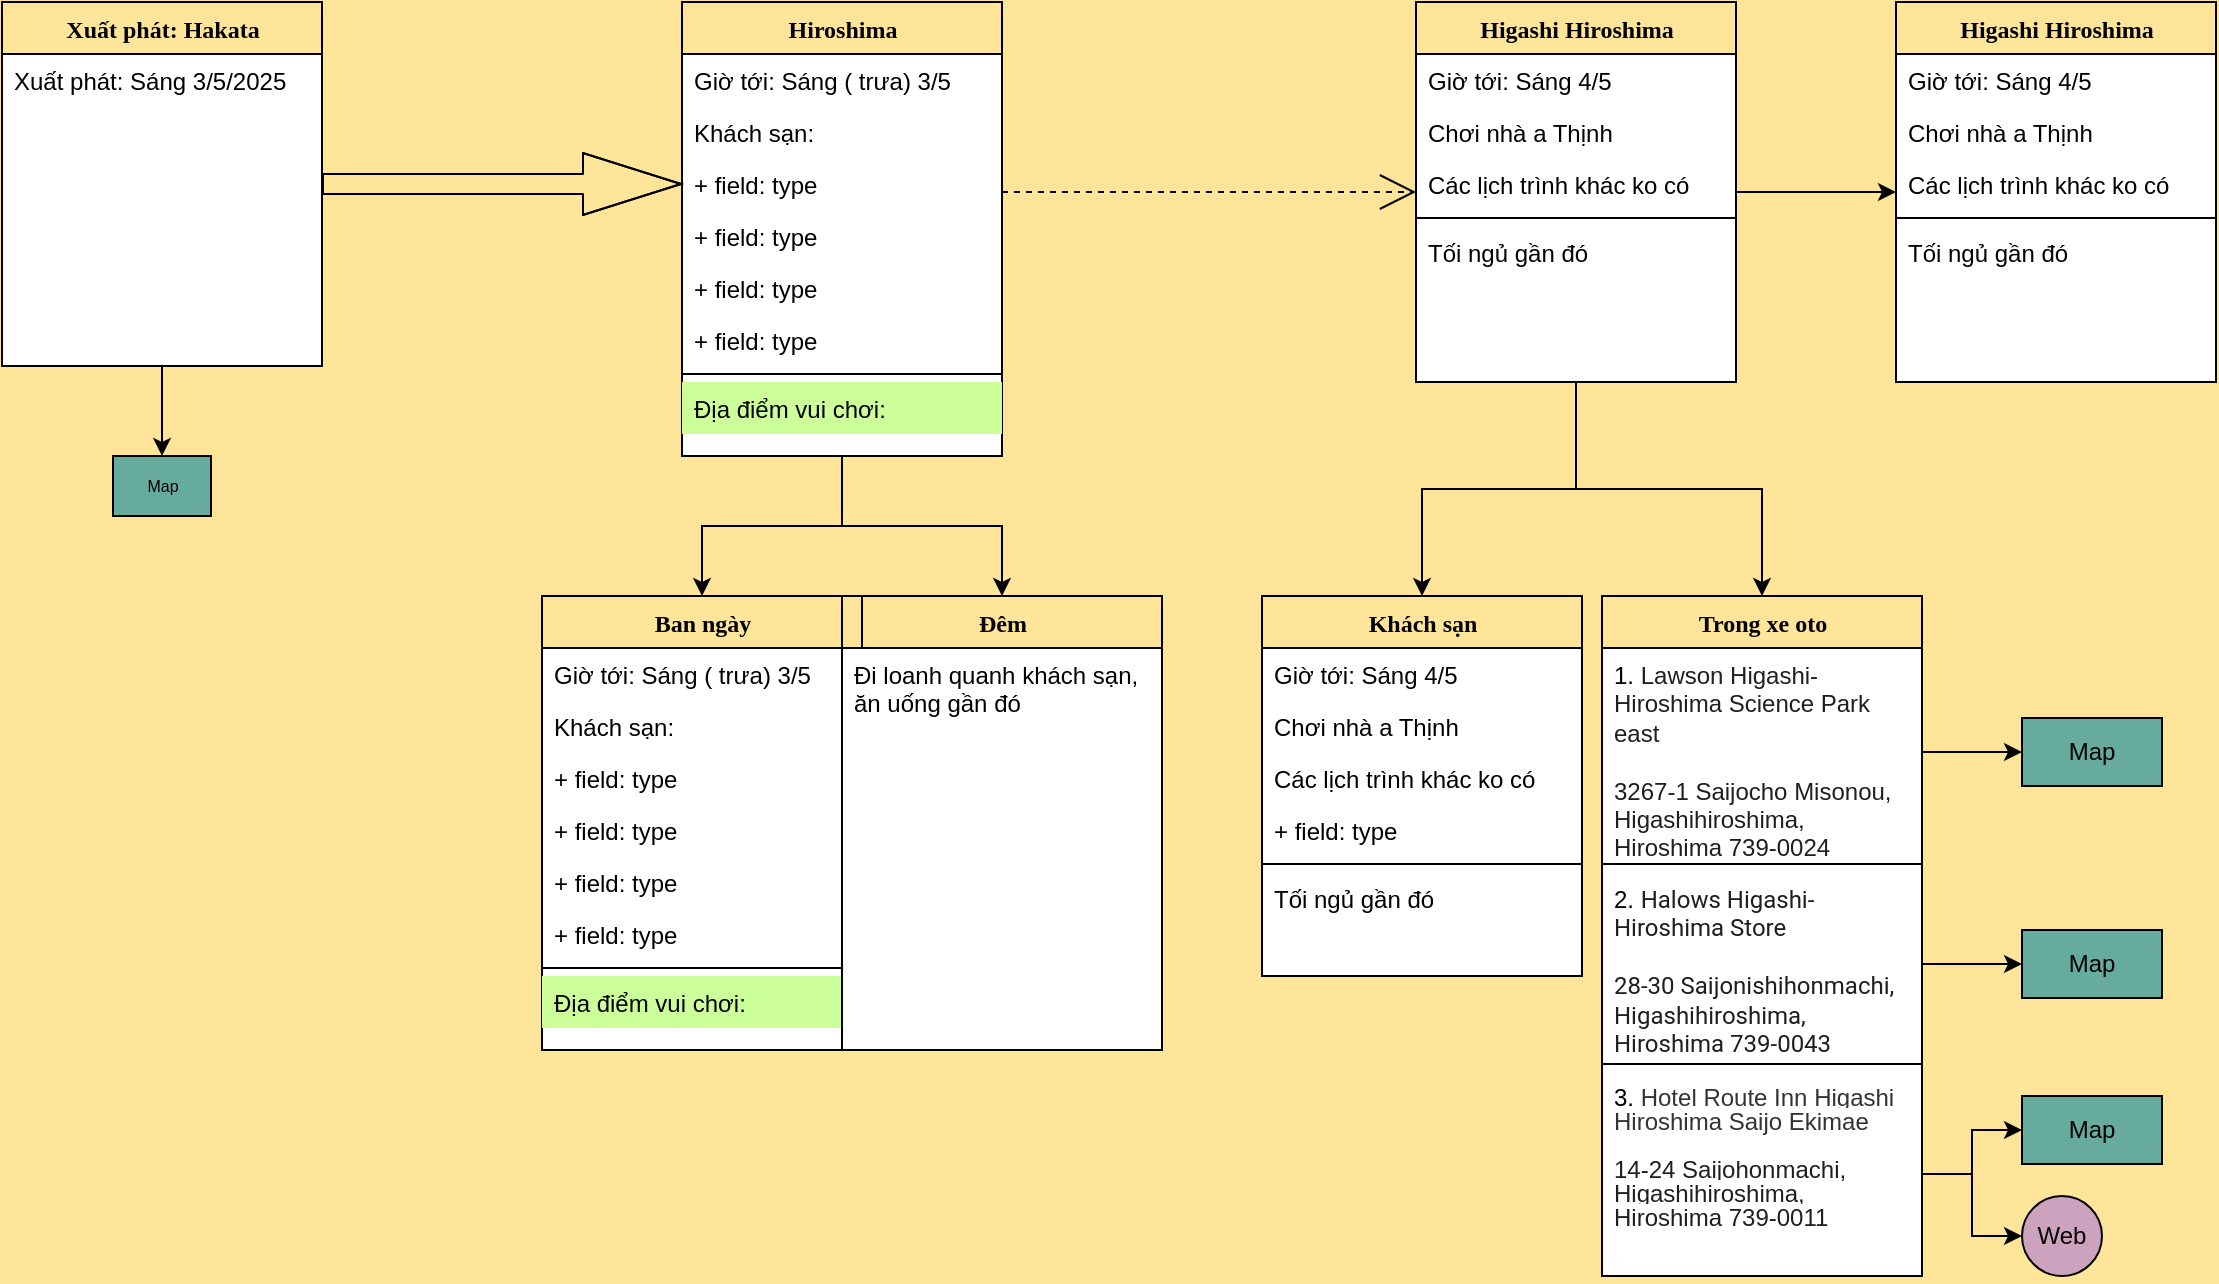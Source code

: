 <mxfile version="26.2.14">
  <diagram name="Page-1" id="9f46799a-70d6-7492-0946-bef42562c5a5">
    <mxGraphModel dx="581" dy="563" grid="1" gridSize="10" guides="1" tooltips="1" connect="1" arrows="1" fold="1" page="1" pageScale="1" pageWidth="1654" pageHeight="1169" background="#FFE599" math="0" shadow="0">
      <root>
        <mxCell id="0" />
        <mxCell id="1" parent="0" />
        <mxCell id="JoN7KsLRaaK6xxKw_jyw-68" value="" style="edgeStyle=orthogonalEdgeStyle;rounded=0;orthogonalLoop=1;jettySize=auto;html=1;entryX=0.5;entryY=1;entryDx=0;entryDy=0;" edge="1" parent="1" source="78961159f06e98e8-17" target="JoN7KsLRaaK6xxKw_jyw-71">
          <mxGeometry relative="1" as="geometry">
            <mxPoint x="-59.947" y="406" as="targetPoint" />
            <Array as="points">
              <mxPoint x="170" y="300" />
              <mxPoint x="170" y="300" />
            </Array>
          </mxGeometry>
        </mxCell>
        <mxCell id="78961159f06e98e8-17" value="Xuất phát: Hakata" style="swimlane;html=1;fontStyle=1;align=center;verticalAlign=top;childLayout=stackLayout;horizontal=1;startSize=26;horizontalStack=0;resizeParent=1;resizeLast=0;collapsible=1;marginBottom=0;swimlaneFillColor=#ffffff;rounded=0;shadow=0;comic=0;labelBackgroundColor=none;strokeWidth=1;fillColor=none;fontFamily=Verdana;fontSize=12" parent="1" vertex="1">
          <mxGeometry x="90" y="83" width="160" height="182" as="geometry" />
        </mxCell>
        <mxCell id="78961159f06e98e8-21" value="Xuất phát: Sáng 3/5/2025" style="text;html=1;strokeColor=none;fillColor=none;align=left;verticalAlign=top;spacingLeft=4;spacingRight=4;whiteSpace=wrap;overflow=hidden;rotatable=0;points=[[0,0.5],[1,0.5]];portConstraint=eastwest;" parent="78961159f06e98e8-17" vertex="1">
          <mxGeometry y="26" width="160" height="26" as="geometry" />
        </mxCell>
        <mxCell id="78961159f06e98e8-122" style="edgeStyle=elbowEdgeStyle;html=1;labelBackgroundColor=none;startFill=0;startSize=8;endArrow=open;endFill=0;endSize=16;fontFamily=Verdana;fontSize=12;elbow=vertical;dashed=1;" parent="1" source="78961159f06e98e8-30" target="78961159f06e98e8-43" edge="1">
          <mxGeometry relative="1" as="geometry" />
        </mxCell>
        <mxCell id="JoN7KsLRaaK6xxKw_jyw-14" value="" style="edgeStyle=orthogonalEdgeStyle;rounded=0;orthogonalLoop=1;jettySize=auto;html=1;" edge="1" parent="1" source="78961159f06e98e8-30" target="JoN7KsLRaaK6xxKw_jyw-5">
          <mxGeometry relative="1" as="geometry" />
        </mxCell>
        <mxCell id="JoN7KsLRaaK6xxKw_jyw-24" value="" style="edgeStyle=orthogonalEdgeStyle;rounded=0;orthogonalLoop=1;jettySize=auto;html=1;" edge="1" parent="1" source="78961159f06e98e8-30" target="JoN7KsLRaaK6xxKw_jyw-15">
          <mxGeometry relative="1" as="geometry" />
        </mxCell>
        <mxCell id="78961159f06e98e8-30" value="Hiroshima" style="swimlane;html=1;fontStyle=1;align=center;verticalAlign=top;childLayout=stackLayout;horizontal=1;startSize=26;horizontalStack=0;resizeParent=1;resizeLast=0;collapsible=1;marginBottom=0;swimlaneFillColor=#ffffff;rounded=0;shadow=0;comic=0;labelBackgroundColor=none;strokeWidth=1;fillColor=none;fontFamily=Verdana;fontSize=12" parent="1" vertex="1">
          <mxGeometry x="430" y="83" width="160" height="227" as="geometry" />
        </mxCell>
        <mxCell id="78961159f06e98e8-31" value="Giờ tới: Sáng ( trưa) 3/5&lt;div&gt;&lt;br&gt;&lt;/div&gt;" style="text;html=1;strokeColor=none;fillColor=none;align=left;verticalAlign=top;spacingLeft=4;spacingRight=4;whiteSpace=wrap;overflow=hidden;rotatable=0;points=[[0,0.5],[1,0.5]];portConstraint=eastwest;" parent="78961159f06e98e8-30" vertex="1">
          <mxGeometry y="26" width="160" height="26" as="geometry" />
        </mxCell>
        <mxCell id="78961159f06e98e8-32" value="Khách sạn:" style="text;html=1;strokeColor=none;fillColor=none;align=left;verticalAlign=top;spacingLeft=4;spacingRight=4;whiteSpace=wrap;overflow=hidden;rotatable=0;points=[[0,0.5],[1,0.5]];portConstraint=eastwest;" parent="78961159f06e98e8-30" vertex="1">
          <mxGeometry y="52" width="160" height="26" as="geometry" />
        </mxCell>
        <mxCell id="78961159f06e98e8-33" value="+ field: type" style="text;html=1;strokeColor=none;fillColor=none;align=left;verticalAlign=top;spacingLeft=4;spacingRight=4;whiteSpace=wrap;overflow=hidden;rotatable=0;points=[[0,0.5],[1,0.5]];portConstraint=eastwest;" parent="78961159f06e98e8-30" vertex="1">
          <mxGeometry y="78" width="160" height="26" as="geometry" />
        </mxCell>
        <mxCell id="78961159f06e98e8-34" value="+ field: type" style="text;html=1;strokeColor=none;fillColor=none;align=left;verticalAlign=top;spacingLeft=4;spacingRight=4;whiteSpace=wrap;overflow=hidden;rotatable=0;points=[[0,0.5],[1,0.5]];portConstraint=eastwest;" parent="78961159f06e98e8-30" vertex="1">
          <mxGeometry y="104" width="160" height="26" as="geometry" />
        </mxCell>
        <mxCell id="78961159f06e98e8-36" value="+ field: type" style="text;html=1;strokeColor=none;fillColor=none;align=left;verticalAlign=top;spacingLeft=4;spacingRight=4;whiteSpace=wrap;overflow=hidden;rotatable=0;points=[[0,0.5],[1,0.5]];portConstraint=eastwest;" parent="78961159f06e98e8-30" vertex="1">
          <mxGeometry y="130" width="160" height="26" as="geometry" />
        </mxCell>
        <mxCell id="78961159f06e98e8-37" value="+ field: type" style="text;html=1;strokeColor=none;fillColor=none;align=left;verticalAlign=top;spacingLeft=4;spacingRight=4;whiteSpace=wrap;overflow=hidden;rotatable=0;points=[[0,0.5],[1,0.5]];portConstraint=eastwest;" parent="78961159f06e98e8-30" vertex="1">
          <mxGeometry y="156" width="160" height="26" as="geometry" />
        </mxCell>
        <mxCell id="78961159f06e98e8-38" value="" style="line;html=1;strokeWidth=1;fillColor=none;align=left;verticalAlign=middle;spacingTop=-1;spacingLeft=3;spacingRight=3;rotatable=0;labelPosition=right;points=[];portConstraint=eastwest;" parent="78961159f06e98e8-30" vertex="1">
          <mxGeometry y="182" width="160" height="8" as="geometry" />
        </mxCell>
        <mxCell id="78961159f06e98e8-39" value="Địa điểm vui chơi:" style="text;html=1;strokeColor=none;fillColor=#CCFF99;align=left;verticalAlign=top;spacingLeft=4;spacingRight=4;whiteSpace=wrap;overflow=hidden;rotatable=0;points=[[0,0.5],[1,0.5]];portConstraint=eastwest;shadow=0;" parent="78961159f06e98e8-30" vertex="1">
          <mxGeometry y="190" width="160" height="26" as="geometry" />
        </mxCell>
        <mxCell id="JoN7KsLRaaK6xxKw_jyw-35" value="" style="edgeStyle=orthogonalEdgeStyle;rounded=0;orthogonalLoop=1;jettySize=auto;html=1;" edge="1" parent="1" source="78961159f06e98e8-43" target="JoN7KsLRaaK6xxKw_jyw-28">
          <mxGeometry relative="1" as="geometry" />
        </mxCell>
        <mxCell id="JoN7KsLRaaK6xxKw_jyw-37" value="" style="edgeStyle=orthogonalEdgeStyle;rounded=0;orthogonalLoop=1;jettySize=auto;html=1;entryX=0.5;entryY=0;entryDx=0;entryDy=0;" edge="1" parent="1" source="78961159f06e98e8-43" target="JoN7KsLRaaK6xxKw_jyw-38">
          <mxGeometry relative="1" as="geometry">
            <mxPoint x="1060" y="410" as="targetPoint" />
          </mxGeometry>
        </mxCell>
        <mxCell id="JoN7KsLRaaK6xxKw_jyw-66" value="" style="edgeStyle=orthogonalEdgeStyle;rounded=0;orthogonalLoop=1;jettySize=auto;html=1;" edge="1" parent="1" source="78961159f06e98e8-43" target="JoN7KsLRaaK6xxKw_jyw-60">
          <mxGeometry relative="1" as="geometry" />
        </mxCell>
        <mxCell id="78961159f06e98e8-43" value="Higashi Hiroshima" style="swimlane;html=1;fontStyle=1;align=center;verticalAlign=top;childLayout=stackLayout;horizontal=1;startSize=26;horizontalStack=0;resizeParent=1;resizeLast=0;collapsible=1;marginBottom=0;swimlaneFillColor=#ffffff;rounded=0;shadow=0;comic=0;labelBackgroundColor=none;strokeWidth=1;fillColor=none;fontFamily=Verdana;fontSize=12" parent="1" vertex="1">
          <mxGeometry x="797" y="83" width="160" height="190" as="geometry" />
        </mxCell>
        <mxCell id="78961159f06e98e8-44" value="Giờ tới: Sáng 4/5" style="text;html=1;strokeColor=none;fillColor=none;align=left;verticalAlign=top;spacingLeft=4;spacingRight=4;whiteSpace=wrap;overflow=hidden;rotatable=0;points=[[0,0.5],[1,0.5]];portConstraint=eastwest;" parent="78961159f06e98e8-43" vertex="1">
          <mxGeometry y="26" width="160" height="26" as="geometry" />
        </mxCell>
        <mxCell id="78961159f06e98e8-45" value="Chơi nhà a Thịnh" style="text;html=1;strokeColor=none;fillColor=none;align=left;verticalAlign=top;spacingLeft=4;spacingRight=4;whiteSpace=wrap;overflow=hidden;rotatable=0;points=[[0,0.5],[1,0.5]];portConstraint=eastwest;" parent="78961159f06e98e8-43" vertex="1">
          <mxGeometry y="52" width="160" height="26" as="geometry" />
        </mxCell>
        <mxCell id="78961159f06e98e8-49" value="Các lịch trình khác ko có" style="text;html=1;strokeColor=none;fillColor=none;align=left;verticalAlign=top;spacingLeft=4;spacingRight=4;whiteSpace=wrap;overflow=hidden;rotatable=0;points=[[0,0.5],[1,0.5]];portConstraint=eastwest;" parent="78961159f06e98e8-43" vertex="1">
          <mxGeometry y="78" width="160" height="26" as="geometry" />
        </mxCell>
        <mxCell id="78961159f06e98e8-51" value="" style="line;html=1;strokeWidth=1;fillColor=none;align=left;verticalAlign=middle;spacingTop=-1;spacingLeft=3;spacingRight=3;rotatable=0;labelPosition=right;points=[];portConstraint=eastwest;" parent="78961159f06e98e8-43" vertex="1">
          <mxGeometry y="104" width="160" height="8" as="geometry" />
        </mxCell>
        <mxCell id="JoN7KsLRaaK6xxKw_jyw-26" value="Tối ngủ gần đó" style="text;html=1;strokeColor=none;fillColor=none;align=left;verticalAlign=top;spacingLeft=4;spacingRight=4;whiteSpace=wrap;overflow=hidden;rotatable=0;points=[[0,0.5],[1,0.5]];portConstraint=eastwest;" vertex="1" parent="78961159f06e98e8-43">
          <mxGeometry y="112" width="160" height="26" as="geometry" />
        </mxCell>
        <mxCell id="78961159f06e98e8-121" style="edgeStyle=elbowEdgeStyle;html=1;labelBackgroundColor=none;startFill=0;startSize=8;endArrow=diamondThin;endFill=0;endSize=16;fontFamily=Verdana;fontSize=12;elbow=vertical;shape=flexArrow;" parent="1" source="78961159f06e98e8-17" target="78961159f06e98e8-30" edge="1">
          <mxGeometry relative="1" as="geometry">
            <mxPoint x="250" y="259.882" as="sourcePoint" />
          </mxGeometry>
        </mxCell>
        <mxCell id="JoN7KsLRaaK6xxKw_jyw-5" value="Ban ngày" style="swimlane;html=1;fontStyle=1;align=center;verticalAlign=top;childLayout=stackLayout;horizontal=1;startSize=26;horizontalStack=0;resizeParent=1;resizeLast=0;collapsible=1;marginBottom=0;swimlaneFillColor=#ffffff;rounded=0;shadow=0;comic=0;labelBackgroundColor=none;strokeWidth=1;fillColor=none;fontFamily=Verdana;fontSize=12" vertex="1" parent="1">
          <mxGeometry x="360" y="380" width="160" height="227" as="geometry" />
        </mxCell>
        <mxCell id="JoN7KsLRaaK6xxKw_jyw-6" value="Giờ tới: Sáng ( trưa) 3/5&lt;div&gt;&lt;br&gt;&lt;/div&gt;" style="text;html=1;strokeColor=none;fillColor=none;align=left;verticalAlign=top;spacingLeft=4;spacingRight=4;whiteSpace=wrap;overflow=hidden;rotatable=0;points=[[0,0.5],[1,0.5]];portConstraint=eastwest;" vertex="1" parent="JoN7KsLRaaK6xxKw_jyw-5">
          <mxGeometry y="26" width="160" height="26" as="geometry" />
        </mxCell>
        <mxCell id="JoN7KsLRaaK6xxKw_jyw-7" value="Khách sạn:" style="text;html=1;strokeColor=none;fillColor=none;align=left;verticalAlign=top;spacingLeft=4;spacingRight=4;whiteSpace=wrap;overflow=hidden;rotatable=0;points=[[0,0.5],[1,0.5]];portConstraint=eastwest;" vertex="1" parent="JoN7KsLRaaK6xxKw_jyw-5">
          <mxGeometry y="52" width="160" height="26" as="geometry" />
        </mxCell>
        <mxCell id="JoN7KsLRaaK6xxKw_jyw-8" value="+ field: type" style="text;html=1;strokeColor=none;fillColor=none;align=left;verticalAlign=top;spacingLeft=4;spacingRight=4;whiteSpace=wrap;overflow=hidden;rotatable=0;points=[[0,0.5],[1,0.5]];portConstraint=eastwest;" vertex="1" parent="JoN7KsLRaaK6xxKw_jyw-5">
          <mxGeometry y="78" width="160" height="26" as="geometry" />
        </mxCell>
        <mxCell id="JoN7KsLRaaK6xxKw_jyw-9" value="+ field: type" style="text;html=1;strokeColor=none;fillColor=none;align=left;verticalAlign=top;spacingLeft=4;spacingRight=4;whiteSpace=wrap;overflow=hidden;rotatable=0;points=[[0,0.5],[1,0.5]];portConstraint=eastwest;" vertex="1" parent="JoN7KsLRaaK6xxKw_jyw-5">
          <mxGeometry y="104" width="160" height="26" as="geometry" />
        </mxCell>
        <mxCell id="JoN7KsLRaaK6xxKw_jyw-10" value="+ field: type" style="text;html=1;strokeColor=none;fillColor=none;align=left;verticalAlign=top;spacingLeft=4;spacingRight=4;whiteSpace=wrap;overflow=hidden;rotatable=0;points=[[0,0.5],[1,0.5]];portConstraint=eastwest;" vertex="1" parent="JoN7KsLRaaK6xxKw_jyw-5">
          <mxGeometry y="130" width="160" height="26" as="geometry" />
        </mxCell>
        <mxCell id="JoN7KsLRaaK6xxKw_jyw-11" value="+ field: type" style="text;html=1;strokeColor=none;fillColor=none;align=left;verticalAlign=top;spacingLeft=4;spacingRight=4;whiteSpace=wrap;overflow=hidden;rotatable=0;points=[[0,0.5],[1,0.5]];portConstraint=eastwest;" vertex="1" parent="JoN7KsLRaaK6xxKw_jyw-5">
          <mxGeometry y="156" width="160" height="26" as="geometry" />
        </mxCell>
        <mxCell id="JoN7KsLRaaK6xxKw_jyw-12" value="" style="line;html=1;strokeWidth=1;fillColor=none;align=left;verticalAlign=middle;spacingTop=-1;spacingLeft=3;spacingRight=3;rotatable=0;labelPosition=right;points=[];portConstraint=eastwest;" vertex="1" parent="JoN7KsLRaaK6xxKw_jyw-5">
          <mxGeometry y="182" width="160" height="8" as="geometry" />
        </mxCell>
        <mxCell id="JoN7KsLRaaK6xxKw_jyw-13" value="Địa điểm vui chơi:" style="text;html=1;strokeColor=none;fillColor=#CCFF99;align=left;verticalAlign=top;spacingLeft=4;spacingRight=4;whiteSpace=wrap;overflow=hidden;rotatable=0;points=[[0,0.5],[1,0.5]];portConstraint=eastwest;shadow=0;" vertex="1" parent="JoN7KsLRaaK6xxKw_jyw-5">
          <mxGeometry y="190" width="160" height="26" as="geometry" />
        </mxCell>
        <mxCell id="JoN7KsLRaaK6xxKw_jyw-15" value="Đêm" style="swimlane;html=1;fontStyle=1;align=center;verticalAlign=top;childLayout=stackLayout;horizontal=1;startSize=26;horizontalStack=0;resizeParent=1;resizeLast=0;collapsible=1;marginBottom=0;swimlaneFillColor=#ffffff;rounded=0;shadow=0;comic=0;labelBackgroundColor=none;strokeWidth=1;fillColor=none;fontFamily=Verdana;fontSize=12" vertex="1" parent="1">
          <mxGeometry x="510" y="380" width="160" height="227" as="geometry" />
        </mxCell>
        <mxCell id="JoN7KsLRaaK6xxKw_jyw-16" value="&lt;div&gt;Đi loanh quanh khách sạn, ăn uống gần đó&lt;/div&gt;" style="text;html=1;strokeColor=none;fillColor=none;align=left;verticalAlign=top;spacingLeft=4;spacingRight=4;whiteSpace=wrap;overflow=hidden;rotatable=0;points=[[0,0.5],[1,0.5]];portConstraint=eastwest;" vertex="1" parent="JoN7KsLRaaK6xxKw_jyw-15">
          <mxGeometry y="26" width="160" height="94" as="geometry" />
        </mxCell>
        <mxCell id="JoN7KsLRaaK6xxKw_jyw-28" value="Khách sạn" style="swimlane;html=1;fontStyle=1;align=center;verticalAlign=top;childLayout=stackLayout;horizontal=1;startSize=26;horizontalStack=0;resizeParent=1;resizeLast=0;collapsible=1;marginBottom=0;swimlaneFillColor=#ffffff;rounded=0;shadow=0;comic=0;labelBackgroundColor=none;strokeWidth=1;fillColor=none;fontFamily=Verdana;fontSize=12" vertex="1" parent="1">
          <mxGeometry x="720" y="380" width="160" height="190" as="geometry" />
        </mxCell>
        <mxCell id="JoN7KsLRaaK6xxKw_jyw-29" value="Giờ tới: Sáng 4/5" style="text;html=1;strokeColor=none;fillColor=none;align=left;verticalAlign=top;spacingLeft=4;spacingRight=4;whiteSpace=wrap;overflow=hidden;rotatable=0;points=[[0,0.5],[1,0.5]];portConstraint=eastwest;" vertex="1" parent="JoN7KsLRaaK6xxKw_jyw-28">
          <mxGeometry y="26" width="160" height="26" as="geometry" />
        </mxCell>
        <mxCell id="JoN7KsLRaaK6xxKw_jyw-30" value="Chơi nhà a Thịnh" style="text;html=1;strokeColor=none;fillColor=none;align=left;verticalAlign=top;spacingLeft=4;spacingRight=4;whiteSpace=wrap;overflow=hidden;rotatable=0;points=[[0,0.5],[1,0.5]];portConstraint=eastwest;" vertex="1" parent="JoN7KsLRaaK6xxKw_jyw-28">
          <mxGeometry y="52" width="160" height="26" as="geometry" />
        </mxCell>
        <mxCell id="JoN7KsLRaaK6xxKw_jyw-31" value="Các lịch trình khác ko có" style="text;html=1;strokeColor=none;fillColor=none;align=left;verticalAlign=top;spacingLeft=4;spacingRight=4;whiteSpace=wrap;overflow=hidden;rotatable=0;points=[[0,0.5],[1,0.5]];portConstraint=eastwest;" vertex="1" parent="JoN7KsLRaaK6xxKw_jyw-28">
          <mxGeometry y="78" width="160" height="26" as="geometry" />
        </mxCell>
        <mxCell id="JoN7KsLRaaK6xxKw_jyw-32" value="+ field: type" style="text;html=1;strokeColor=none;fillColor=none;align=left;verticalAlign=top;spacingLeft=4;spacingRight=4;whiteSpace=wrap;overflow=hidden;rotatable=0;points=[[0,0.5],[1,0.5]];portConstraint=eastwest;" vertex="1" parent="JoN7KsLRaaK6xxKw_jyw-28">
          <mxGeometry y="104" width="160" height="26" as="geometry" />
        </mxCell>
        <mxCell id="JoN7KsLRaaK6xxKw_jyw-33" value="" style="line;html=1;strokeWidth=1;fillColor=none;align=left;verticalAlign=middle;spacingTop=-1;spacingLeft=3;spacingRight=3;rotatable=0;labelPosition=right;points=[];portConstraint=eastwest;" vertex="1" parent="JoN7KsLRaaK6xxKw_jyw-28">
          <mxGeometry y="130" width="160" height="8" as="geometry" />
        </mxCell>
        <mxCell id="JoN7KsLRaaK6xxKw_jyw-34" value="Tối ngủ gần đó" style="text;html=1;strokeColor=none;fillColor=none;align=left;verticalAlign=top;spacingLeft=4;spacingRight=4;whiteSpace=wrap;overflow=hidden;rotatable=0;points=[[0,0.5],[1,0.5]];portConstraint=eastwest;" vertex="1" parent="JoN7KsLRaaK6xxKw_jyw-28">
          <mxGeometry y="138" width="160" height="26" as="geometry" />
        </mxCell>
        <mxCell id="JoN7KsLRaaK6xxKw_jyw-38" value="Trong xe oto" style="swimlane;html=1;fontStyle=1;align=center;verticalAlign=top;childLayout=stackLayout;horizontal=1;startSize=26;horizontalStack=0;resizeParent=1;resizeLast=0;collapsible=1;marginBottom=0;swimlaneFillColor=#ffffff;rounded=0;shadow=0;comic=0;labelBackgroundColor=none;strokeWidth=1;fillColor=none;fontFamily=Verdana;fontSize=12" vertex="1" parent="1">
          <mxGeometry x="890" y="380" width="160" height="340" as="geometry" />
        </mxCell>
        <mxCell id="JoN7KsLRaaK6xxKw_jyw-39" value="&lt;font face=&quot;Helvetica&quot;&gt;1.&amp;nbsp;&lt;span style=&quot;background-color: light-dark(rgb(255, 255, 255), rgb(18, 18, 18)); color: light-dark(rgb(31, 31, 31), rgb(210, 210, 210));&quot;&gt;Lawson Higashi-Hiroshima Science Park east&lt;/span&gt;&lt;/font&gt;&lt;div&gt;&lt;font face=&quot;Helvetica&quot;&gt;&lt;span style=&quot;background-color: light-dark(rgb(255, 255, 255), rgb(18, 18, 18));&quot;&gt;&lt;font color=&quot;#1f1f1f&quot;&gt;&lt;br&gt;&lt;/font&gt;&lt;/span&gt;&lt;/font&gt;&lt;/div&gt;&lt;div&gt;&lt;font face=&quot;Helvetica&quot;&gt;&lt;span style=&quot;background-color: light-dark(rgb(255, 255, 255), rgb(18, 18, 18));&quot;&gt;&lt;font color=&quot;#1f1f1f&quot;&gt;3267-1 Saijocho Misonou, Higashihiroshima, Hiroshima 739-0024&lt;/font&gt;&lt;/span&gt;&lt;/font&gt;&lt;/div&gt;" style="text;html=1;strokeColor=none;fillColor=none;align=left;verticalAlign=top;spacingLeft=4;spacingRight=4;whiteSpace=wrap;overflow=hidden;rotatable=0;points=[[0,0.5],[1,0.5]];portConstraint=eastwest;" vertex="1" parent="JoN7KsLRaaK6xxKw_jyw-38">
          <mxGeometry y="26" width="160" height="104" as="geometry" />
        </mxCell>
        <mxCell id="JoN7KsLRaaK6xxKw_jyw-43" value="" style="line;html=1;strokeWidth=1;fillColor=none;align=left;verticalAlign=middle;spacingTop=-1;spacingLeft=3;spacingRight=3;rotatable=0;labelPosition=right;points=[];portConstraint=eastwest;" vertex="1" parent="JoN7KsLRaaK6xxKw_jyw-38">
          <mxGeometry y="130" width="160" height="8" as="geometry" />
        </mxCell>
        <mxCell id="JoN7KsLRaaK6xxKw_jyw-44" value="&lt;font&gt;2.&amp;nbsp;&lt;/font&gt;&lt;span style=&quot;background-color: rgb(255, 255, 255); color: rgb(31, 31, 31); font-family: &amp;quot;Google Sans&amp;quot;, Roboto, Arial, sans-serif;&quot;&gt;Halows Higashi-Hiroshima Store&lt;/span&gt;&lt;div&gt;&lt;span style=&quot;background-color: rgb(255, 255, 255); color: rgb(31, 31, 31);&quot;&gt;&lt;font face=&quot;Google Sans, Roboto, Arial, sans-serif&quot; color=&quot;#1f1f1f&quot;&gt;&lt;br&gt;&lt;/font&gt;&lt;/span&gt;&lt;/div&gt;&lt;div&gt;&lt;span style=&quot;background-color: rgb(255, 255, 255); color: rgb(31, 31, 31);&quot;&gt;&lt;font face=&quot;Google Sans, Roboto, Arial, sans-serif&quot; color=&quot;#1f1f1f&quot;&gt;28-30 Saijonishihonmachi, Higashihiroshima, Hiroshima 739-0043&lt;/font&gt;&lt;/span&gt;&lt;/div&gt;" style="text;html=1;strokeColor=none;fillColor=none;align=left;verticalAlign=top;spacingLeft=4;spacingRight=4;whiteSpace=wrap;overflow=hidden;rotatable=0;points=[[0,0.5],[1,0.5]];portConstraint=eastwest;" vertex="1" parent="JoN7KsLRaaK6xxKw_jyw-38">
          <mxGeometry y="138" width="160" height="92" as="geometry" />
        </mxCell>
        <mxCell id="JoN7KsLRaaK6xxKw_jyw-58" value="" style="line;html=1;strokeWidth=1;fillColor=none;align=left;verticalAlign=middle;spacingTop=-1;spacingLeft=3;spacingRight=3;rotatable=0;labelPosition=right;points=[];portConstraint=eastwest;" vertex="1" parent="JoN7KsLRaaK6xxKw_jyw-38">
          <mxGeometry y="230" width="160" height="8" as="geometry" />
        </mxCell>
        <mxCell id="JoN7KsLRaaK6xxKw_jyw-57" value="&lt;div style=&quot;line-height: 100%;&quot;&gt;&lt;font&gt;3.&amp;nbsp;&lt;/font&gt;&lt;span style=&quot;background-color: light-dark(rgb(255, 255, 255), rgb(18, 18, 18)); color: light-dark(rgb(51, 51, 51), rgb(193, 193, 193));&quot;&gt;Hotel Route Inn Higashi Hiroshima Saijo Ekimae&lt;/span&gt;&lt;div&gt;&lt;span style=&quot;background-color: rgb(255, 255, 255); color: rgb(31, 31, 31);&quot;&gt;&lt;font color=&quot;#1f1f1f&quot;&gt;&lt;br&gt;&lt;/font&gt;&lt;/span&gt;&lt;/div&gt;&lt;div&gt;&lt;span style=&quot;background-color: rgb(255, 255, 255); color: rgb(31, 31, 31);&quot;&gt;&lt;font color=&quot;#1f1f1f&quot;&gt;14-24 Saijohonmachi, Higashihiroshima, Hiroshima 739-0011&lt;/font&gt;&lt;/span&gt;&lt;/div&gt;&lt;/div&gt;" style="text;html=1;strokeColor=none;fillColor=none;align=left;verticalAlign=top;spacingLeft=4;spacingRight=4;whiteSpace=wrap;overflow=hidden;rotatable=0;points=[[0,0.5],[1,0.5]];portConstraint=eastwest;" vertex="1" parent="JoN7KsLRaaK6xxKw_jyw-38">
          <mxGeometry y="238" width="160" height="102" as="geometry" />
        </mxCell>
        <mxCell id="JoN7KsLRaaK6xxKw_jyw-60" value="Higashi Hiroshima" style="swimlane;html=1;fontStyle=1;align=center;verticalAlign=top;childLayout=stackLayout;horizontal=1;startSize=26;horizontalStack=0;resizeParent=1;resizeLast=0;collapsible=1;marginBottom=0;swimlaneFillColor=#ffffff;rounded=0;shadow=0;comic=0;labelBackgroundColor=none;strokeWidth=1;fillColor=none;fontFamily=Verdana;fontSize=12" vertex="1" parent="1">
          <mxGeometry x="1037" y="83" width="160" height="190" as="geometry" />
        </mxCell>
        <mxCell id="JoN7KsLRaaK6xxKw_jyw-61" value="Giờ tới: Sáng 4/5" style="text;html=1;strokeColor=none;fillColor=none;align=left;verticalAlign=top;spacingLeft=4;spacingRight=4;whiteSpace=wrap;overflow=hidden;rotatable=0;points=[[0,0.5],[1,0.5]];portConstraint=eastwest;" vertex="1" parent="JoN7KsLRaaK6xxKw_jyw-60">
          <mxGeometry y="26" width="160" height="26" as="geometry" />
        </mxCell>
        <mxCell id="JoN7KsLRaaK6xxKw_jyw-62" value="Chơi nhà a Thịnh" style="text;html=1;strokeColor=none;fillColor=none;align=left;verticalAlign=top;spacingLeft=4;spacingRight=4;whiteSpace=wrap;overflow=hidden;rotatable=0;points=[[0,0.5],[1,0.5]];portConstraint=eastwest;" vertex="1" parent="JoN7KsLRaaK6xxKw_jyw-60">
          <mxGeometry y="52" width="160" height="26" as="geometry" />
        </mxCell>
        <mxCell id="JoN7KsLRaaK6xxKw_jyw-63" value="Các lịch trình khác ko có" style="text;html=1;strokeColor=none;fillColor=none;align=left;verticalAlign=top;spacingLeft=4;spacingRight=4;whiteSpace=wrap;overflow=hidden;rotatable=0;points=[[0,0.5],[1,0.5]];portConstraint=eastwest;" vertex="1" parent="JoN7KsLRaaK6xxKw_jyw-60">
          <mxGeometry y="78" width="160" height="26" as="geometry" />
        </mxCell>
        <mxCell id="JoN7KsLRaaK6xxKw_jyw-64" value="" style="line;html=1;strokeWidth=1;fillColor=none;align=left;verticalAlign=middle;spacingTop=-1;spacingLeft=3;spacingRight=3;rotatable=0;labelPosition=right;points=[];portConstraint=eastwest;" vertex="1" parent="JoN7KsLRaaK6xxKw_jyw-60">
          <mxGeometry y="104" width="160" height="8" as="geometry" />
        </mxCell>
        <mxCell id="JoN7KsLRaaK6xxKw_jyw-65" value="Tối ngủ gần đó" style="text;html=1;strokeColor=none;fillColor=none;align=left;verticalAlign=top;spacingLeft=4;spacingRight=4;whiteSpace=wrap;overflow=hidden;rotatable=0;points=[[0,0.5],[1,0.5]];portConstraint=eastwest;" vertex="1" parent="JoN7KsLRaaK6xxKw_jyw-60">
          <mxGeometry y="112" width="160" height="26" as="geometry" />
        </mxCell>
        <UserObject label="Map" link="https://www.google.co.jp/maps/dir/%E3%80%92812-0008+Fukuoka,+Hakata+Ward,+T%C5%8Dk%C5%8D,+2-ch%C5%8Dme%E2%88%9222%E2%88%9239+%E5%BE%A1%E9%A6%AC%E6%89%80%E3%83%93%E3%83%AB/HIROSHIMA+STATION+%E5%BA%83%E5%B3%B6/Hotel+Route+Inn+East+Hiroshima+Saijo+Station+%E3%83%9B%E3%83%86%E3%83%AB%E3%83%AB%E3%83%BC%E3%83%88%E3%82%A4%E3%83%B3+%E6%9D%B1%E5%BA%83%E5%B3%B6%E8%A5%BF%E6%9D%A1%E9%A7%85%E5%89%8D/Oumijima+Diving+Center+%E9%9D%92%E6%B5%B7%E5%B3%B6+%E3%83%80%E3%82%A4%E3%83%93%E3%83%B3%E3%82%B0+%E3%82%BB%E3%83%B3%E3%82%BF%E3%83%BC/%E5%BE%A1%E9%A6%AC%E6%89%80%E3%83%93%E3%83%AB/@34.077,131.157,145220m/data=!3m1!1e3!4m32!4m31!1m5!1m1!1s0x354191d2a6c049c5:0x7c4fa539d3bd2cab!2m2!1d130.43!2d33.595!1m5!1m1!1s0x355a9f53bc20533b:0x28413f32450be7eb!2m2!1d132.475!2d34.398!1m5!1m1!1s0x3550657903e41fe7:0x4afb68fbb75b8549!2m2!1d132.744!2d34.43!1m5!1m1!1s0x354359516ecc8c03:0xa2a4b7e6647dea8e!2m2!1d131.224!2d34.427!1m5!1m1!1s0x354191d2a6c049c5:0x7c4fa539d3bd2cab!2m2!1d130.43!2d33.595!3e0?authuser=0&amp;hl=en&amp;entry=ttu&amp;g_ep=EgoyMDI1MDQyMy4wIKXMDSoASAFQAw%3D%3D" id="JoN7KsLRaaK6xxKw_jyw-71">
          <mxCell style="text;html=1;align=center;verticalAlign=middle;whiteSpace=wrap;rounded=0;fillColor=#67AB9F;strokeColor=default;glass=0;shadow=0;textShadow=0;direction=west;fontSize=8;" vertex="1" parent="1">
            <mxGeometry x="145.5" y="310" width="49" height="30" as="geometry" />
          </mxCell>
        </UserObject>
        <UserObject label="Map" link="https://www.google.co.jp/maps/place/Lawson+Higashi-Hiroshima+Science+Park+east/@34.401,132.743,339m/data=!3m1!1e3!4m10!3m9!1s0x35506f1c0d09229d:0xc10e0d8745e64bb7!5m3!1s2025-05-04!4m1!1i2!8m2!3d34.401!4d132.743!16s%2Fg%2F11gn28lrq2?authuser=0&amp;hl=en&amp;entry=ttu&amp;g_ep=EgoyMDI1MDQyMy4wIKXMDSoASAFQAw%3D%3D" id="JoN7KsLRaaK6xxKw_jyw-78">
          <mxCell style="rounded=0;whiteSpace=wrap;html=1;fillColor=#67AB9F;" vertex="1" parent="1">
            <mxGeometry x="1100" y="441" width="70" height="34" as="geometry" />
          </mxCell>
        </UserObject>
        <mxCell id="JoN7KsLRaaK6xxKw_jyw-80" style="edgeStyle=orthogonalEdgeStyle;rounded=0;orthogonalLoop=1;jettySize=auto;html=1;exitX=1;exitY=0.5;exitDx=0;exitDy=0;entryX=0;entryY=0.5;entryDx=0;entryDy=0;" edge="1" parent="1" source="JoN7KsLRaaK6xxKw_jyw-39" target="JoN7KsLRaaK6xxKw_jyw-78">
          <mxGeometry relative="1" as="geometry" />
        </mxCell>
        <UserObject label="Map" link="https://www.google.co.jp/maps/place/Halows+Higashi-Hiroshima+Store/@34.426,132.739,339m/data=!3m1!1e3!4m10!3m9!1s0x3550657db27ad2bb:0x9a1aecfbfb4fa3d9!5m3!1s2025-05-04!4m1!1i2!8m2!3d34.427!4d132.74!16s%2Fg%2F11f1l35j75?authuser=0&amp;hl=en&amp;entry=ttu&amp;g_ep=EgoyMDI1MDQyMy4wIKXMDSoASAFQAw%3D%3D" id="JoN7KsLRaaK6xxKw_jyw-83">
          <mxCell style="rounded=0;whiteSpace=wrap;html=1;fillColor=#67AB9F;" vertex="1" parent="1">
            <mxGeometry x="1100" y="547" width="70" height="34" as="geometry" />
          </mxCell>
        </UserObject>
        <mxCell id="JoN7KsLRaaK6xxKw_jyw-84" style="edgeStyle=orthogonalEdgeStyle;rounded=0;orthogonalLoop=1;jettySize=auto;html=1;exitX=1;exitY=0.5;exitDx=0;exitDy=0;entryX=0;entryY=0.5;entryDx=0;entryDy=0;" edge="1" parent="1" source="JoN7KsLRaaK6xxKw_jyw-44" target="JoN7KsLRaaK6xxKw_jyw-83">
          <mxGeometry relative="1" as="geometry" />
        </mxCell>
        <UserObject label="Map" link="https://www.google.co.jp/maps/place/Hotel+Route+Inn+East+Hiroshima+Saijo+Station/@34.429,132.743,266m/data=!3m1!1e3!4m10!3m9!1s0x3550657903e41fe7:0x4afb68fbb75b8549!5m3!1s2025-05-04!4m1!1i2!8m2!3d34.43!4d132.744!16s%2Fg%2F11dxdn3zh0?authuser=0&amp;hl=en&amp;entry=ttu&amp;g_ep=EgoyMDI1MDQyMy4wIKXMDSoASAFQAw%3D%3D" id="JoN7KsLRaaK6xxKw_jyw-85">
          <mxCell style="rounded=0;whiteSpace=wrap;html=1;fillColor=#67AB9F;" vertex="1" parent="1">
            <mxGeometry x="1100" y="630" width="70" height="34" as="geometry" />
          </mxCell>
        </UserObject>
        <mxCell id="JoN7KsLRaaK6xxKw_jyw-86" style="edgeStyle=orthogonalEdgeStyle;rounded=0;orthogonalLoop=1;jettySize=auto;html=1;exitX=1;exitY=0.5;exitDx=0;exitDy=0;entryX=0;entryY=0.5;entryDx=0;entryDy=0;" edge="1" parent="1" source="JoN7KsLRaaK6xxKw_jyw-57" target="JoN7KsLRaaK6xxKw_jyw-85">
          <mxGeometry relative="1" as="geometry" />
        </mxCell>
        <UserObject label="Web" link="https://halalbooking.com/en/p/283077?checkin=2025-05-04&amp;checkout=2025-05-05&amp;groups[]=2%2C1&amp;remember_search_params=true" id="JoN7KsLRaaK6xxKw_jyw-87">
          <mxCell style="ellipse;whiteSpace=wrap;html=1;aspect=fixed;fillColor=#CDA2BE;" vertex="1" parent="1">
            <mxGeometry x="1100" y="680" width="40" height="40" as="geometry" />
          </mxCell>
        </UserObject>
        <mxCell id="JoN7KsLRaaK6xxKw_jyw-88" style="edgeStyle=orthogonalEdgeStyle;rounded=0;orthogonalLoop=1;jettySize=auto;html=1;exitX=1;exitY=0.5;exitDx=0;exitDy=0;entryX=0;entryY=0.5;entryDx=0;entryDy=0;" edge="1" parent="1" source="JoN7KsLRaaK6xxKw_jyw-57" target="JoN7KsLRaaK6xxKw_jyw-87">
          <mxGeometry relative="1" as="geometry" />
        </mxCell>
      </root>
    </mxGraphModel>
  </diagram>
</mxfile>

